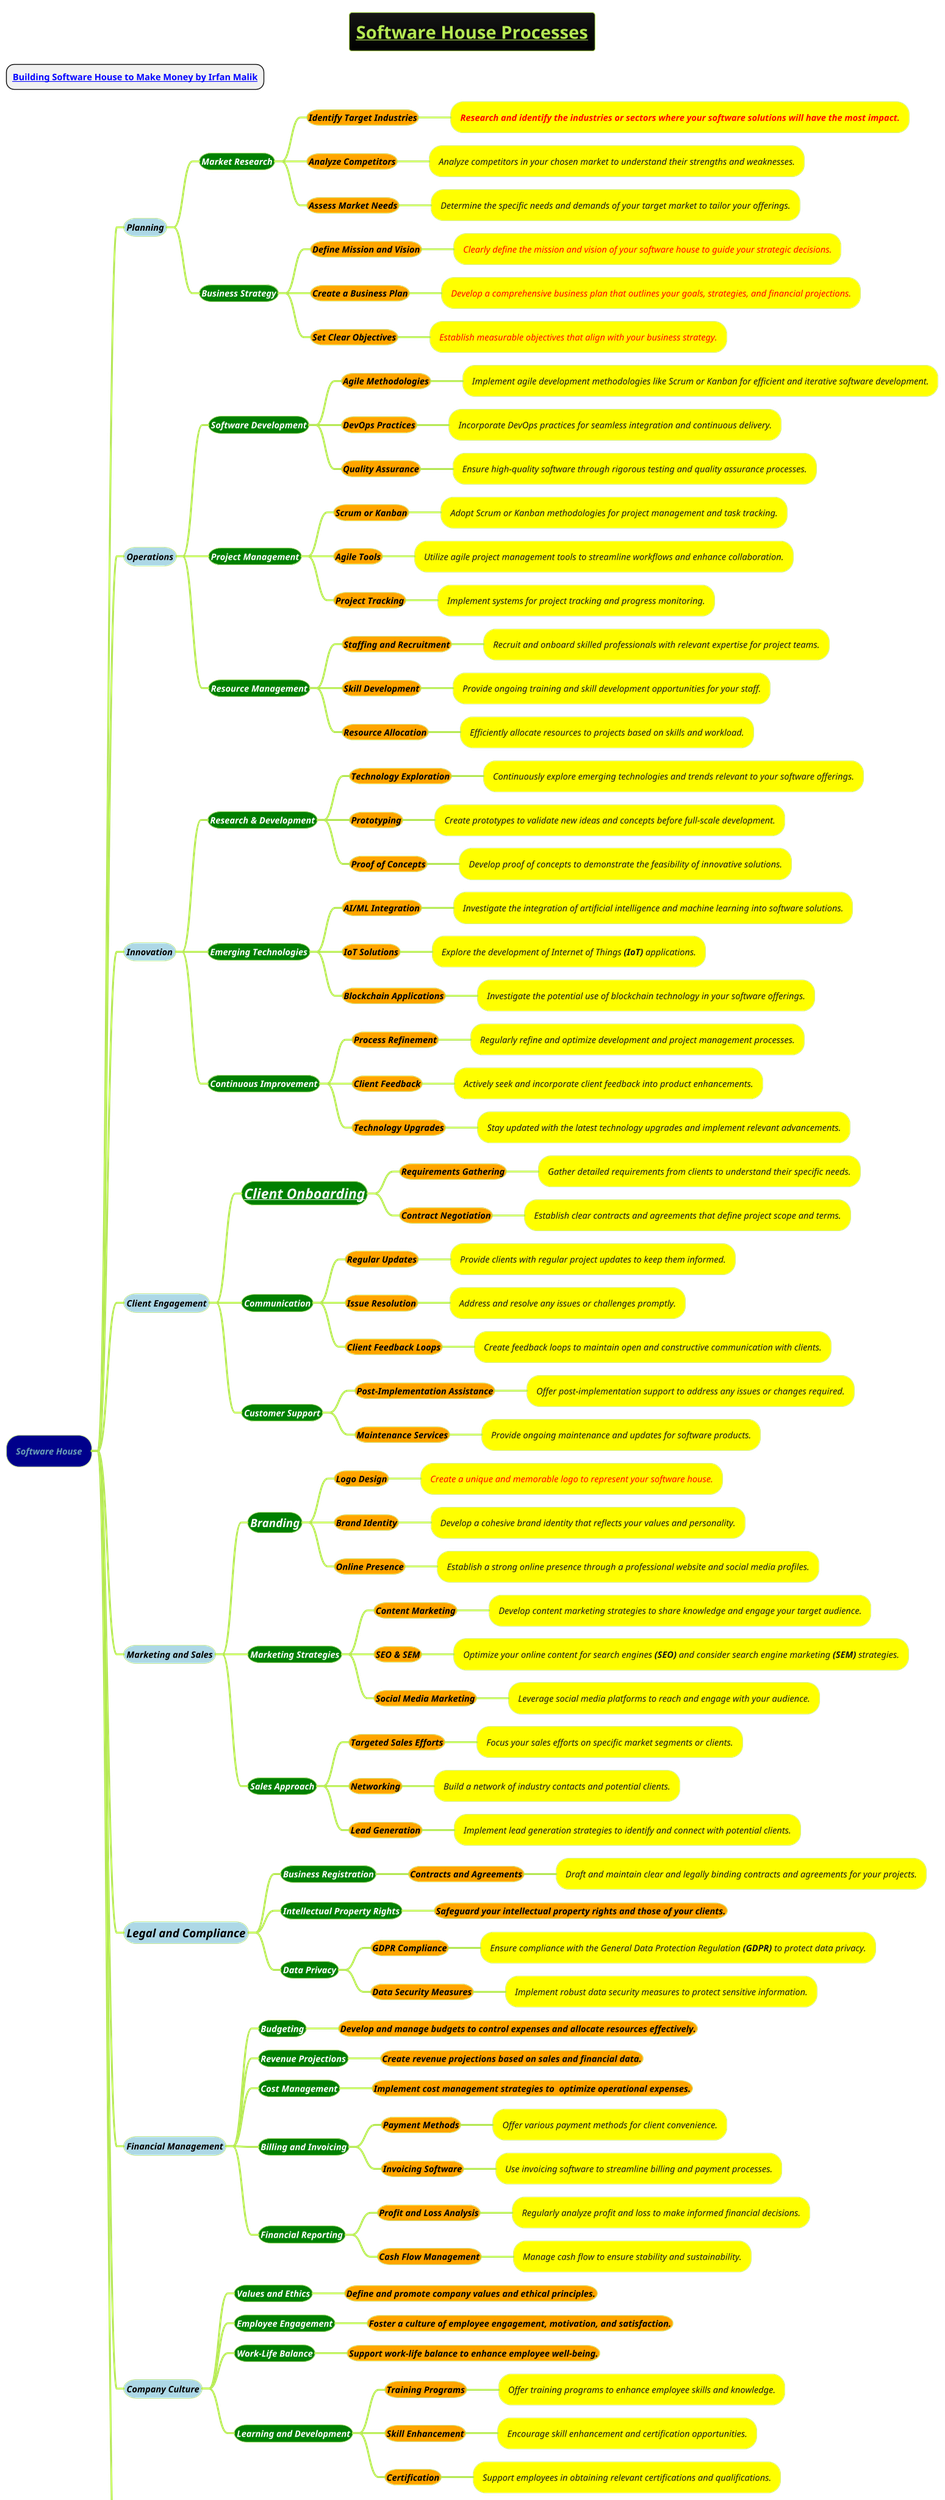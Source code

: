 @startmindmap
title =__Software House Processes__
* **[[https://www.youtube.com/watch?v=YSs4r95C_Dc&ab_channel=IrfanMalik Building Software House to Make Money by Irfan Malik]]**
!theme hacker

*[#darkblue] ====<size:14>Software House
**[#lightblue] ====<size:14><color #black>Planning
***[#green] ====<size:14><color #white>**Market Research**
****[#orange] ====<size:14><color #black>**Identify Target Industries**
*****[#yellow] ====<size:14><color #red>**Research and identify the industries or sectors where your software solutions will have the most impact.**
****[#orange] ====<size:14><color #black>**Analyze Competitors**
*****[#yellow] ====<size:14>Analyze competitors in your chosen market to understand their strengths and weaknesses.
****[#orange] ====<size:14><color #black>**Assess Market Needs**
*****[#yellow] ====<size:14>Determine the specific needs and demands of your target market to tailor your offerings.

***[#green] ====<size:14><color #white>**Business Strategy**
****[#orange] ====<size:14><color #black>**Define Mission and Vision**
*****[#yellow] ====<size:14><color #red>Clearly define the mission and vision of your software house to guide your strategic decisions.
****[#orange] ====<size:14><color #black>**Create a Business Plan**
*****[#yellow] ====<size:14><color #red>Develop a comprehensive business plan that outlines your goals, strategies, and financial projections.
****[#orange] ====<size:14><color #black>**Set Clear Objectives**
*****[#yellow] ====<size:14><color #red>Establish measurable objectives that align with your business strategy.

**[#lightblue] ====<size:14><color #black>Operations
***[#green] ====<size:14><color #white>**Software Development**
****[#orange] ====<size:14><color #black>**Agile Methodologies**
*****[#yellow] ====<size:14>Implement agile development methodologies like Scrum or Kanban for efficient and iterative software development.
****[#orange] ====<size:14><color #black>**DevOps Practices**
*****[#yellow] ====<size:14>Incorporate DevOps practices for seamless integration and continuous delivery.
****[#orange] ====<size:14><color #black>**Quality Assurance**
*****[#yellow] ====<size:14>Ensure high-quality software through rigorous testing and quality assurance processes.

***[#green] ====<size:14><color #white>**Project Management**
****[#orange] ====<size:14><color #black>**Scrum or Kanban**
*****[#yellow] ====<size:14>Adopt Scrum or Kanban methodologies for project management and task tracking.
****[#orange] ====<size:14><color #black>**Agile Tools**
*****[#yellow] ====<size:14>Utilize agile project management tools to streamline workflows and enhance collaboration.
****[#orange] ====<size:14><color #black>**Project Tracking**
*****[#yellow] ====<size:14>Implement systems for project tracking and progress monitoring.

***[#green] ====<size:14><color #white>**Resource Management**
****[#orange] ====<size:14><color #black>**Staffing and Recruitment**
*****[#yellow] ====<size:14>Recruit and onboard skilled professionals with relevant expertise for project teams.
****[#orange] ====<size:14><color #black>**Skill Development**
*****[#yellow] ====<size:14>Provide ongoing training and skill development opportunities for your staff.
****[#orange] ====<size:14><color #black>**Resource Allocation**
*****[#yellow] ====<size:14>Efficiently allocate resources to projects based on skills and workload.

**[#lightblue] ====<size:14><color #black>Innovation
***[#green] ====<size:14><color #white>**Research & Development**
****[#orange] ====<size:14><color #black>**Technology Exploration**
*****[#yellow] ====<size:14>Continuously explore emerging technologies and trends relevant to your software offerings.
****[#orange] ====<size:14><color #black>**Prototyping**
*****[#yellow] ====<size:14>Create prototypes to validate new ideas and concepts before full-scale development.
****[#orange] ====<size:14><color #black>**Proof of Concepts**
*****[#yellow] ====<size:14>Develop proof of concepts to demonstrate the feasibility of innovative solutions.

***[#green] ====<size:14><color #white>**Emerging Technologies**
****[#orange] ====<size:14><color #black>**AI/ML Integration**
*****[#yellow] ====<size:14>Investigate the integration of artificial intelligence and machine learning into software solutions.
****[#orange] ====<size:14><color #black>**IoT Solutions**
*****[#yellow] ====<size:14>Explore the development of Internet of Things **(IoT)** applications.
****[#orange] ====<size:14><color #black>**Blockchain Applications**
*****[#yellow] ====<size:14>Investigate the potential use of blockchain technology in your software offerings.

***[#green] ====<size:14><color #white>**Continuous Improvement**
****[#orange] ====<size:14><color #black>**Process Refinement**
*****[#yellow] ====<size:14>Regularly refine and optimize development and project management processes.
****[#orange] ====<size:14><color #black>**Client Feedback**
*****[#yellow] ====<size:14>Actively seek and incorporate client feedback into product enhancements.
****[#orange] ====<size:14><color #black>**Technology Upgrades**
*****[#yellow] ====<size:14>Stay updated with the latest technology upgrades and implement relevant advancements.

**[#lightblue] ====<size:14><color #black>Client Engagement
***[#green] ====<size:22><color #white>**[[../1-business-analyst/client-management/2-types-of-client.puml Client Onboarding]]**
****[#orange] ====<size:14><color #black>**Requirements Gathering**
*****[#yellow] ====<size:14>Gather detailed requirements from clients to understand their specific needs.
****[#orange] ====<size:14><color #black>**Contract Negotiation**
*****[#yellow] ====<size:14>Establish clear contracts and agreements that define project scope and terms.

***[#green] ====<size:14><color #white>**Communication**
****[#orange] ====<size:14><color #black>**Regular Updates**
*****[#yellow] ====<size:14>Provide clients with regular project updates to keep them informed.
****[#orange] ====<size:14><color #black>**Issue Resolution**
*****[#yellow] ====<size:14>Address and resolve any issues or challenges promptly.
****[#orange] ====<size:14><color #black>**Client Feedback Loops**
*****[#yellow] ====<size:14>Create feedback loops to maintain open and constructive communication with clients.

***[#green] ====<size:14><color #white>**Customer Support**
****[#orange] ====<size:14><color #black>**Post-Implementation Assistance**
*****[#yellow] ====<size:14>Offer post-implementation support to address any issues or changes required.
****[#orange] ====<size:14><color #black>**Maintenance Services**
*****[#yellow] ====<size:14>Provide ongoing maintenance and updates for software products.

**[#lightblue] ====<size:14><color #black>Marketing and Sales
***[#green] ====<size:18><color #white>**Branding**
****[#orange] ====<size:14><color #black>**Logo Design**
*****[#yellow] ====<size:14><color #red>Create a unique and memorable logo to represent your software house.
****[#orange] ====<size:14><color #black>**Brand Identity**
*****[#yellow] ====<size:14>Develop a cohesive brand identity that reflects your values and personality.
****[#orange] ====<size:14><color #black>**Online Presence**
*****[#yellow] ====<size:14>Establish a strong online presence through a professional website and social media profiles.

***[#green] ====<size:14><color #white>**Marketing Strategies**
****[#orange] ====<size:14><color #black>**Content Marketing**
*****[#yellow] ====<size:14>Develop content marketing strategies to share knowledge and engage your target audience.
****[#orange] ====<size:14><color #black>**SEO & SEM**
*****[#yellow] ====<size:14>Optimize your online content for search engines **(SEO)** and consider search engine marketing **(SEM)** strategies.
****[#orange] ====<size:14><color #black>**Social Media Marketing**
*****[#yellow] ====<size:14>Leverage social media platforms to reach and engage with your audience.

***[#green] ====<size:14><color #white>**Sales Approach**
****[#orange] ====<size:14><color #black>**Targeted Sales Efforts**
*****[#yellow] ====<size:14>Focus your sales efforts on specific market segments or clients.
****[#orange] ====<size:14><color #black>**Networking**
*****[#yellow] ====<size:14>Build a network of industry contacts and potential clients.
****[#orange] ====<size:14><color #black>**Lead Generation**
*****[#yellow] ====<size:14>Implement lead generation strategies to identify and connect with potential clients.

**[#lightblue] ====<size:18><color #black>Legal and Compliance
***[#green] ====<size:14><color #white>**Business Registration**
****[#orange] ====<size:14><color #black>**Contracts and Agreements**
*****[#yellow] ====<size:14>Draft and maintain clear and legally binding contracts and agreements for your projects.
***[#green] ====<size:14><color #white>**Intellectual Property Rights**
****[#orange] ====<size:14><color #black>**Safeguard your intellectual property rights and those of your clients.**

***[#green] ====<size:14><color #white>**Data Privacy**
****[#orange] ====<size:14><color #black>**GDPR Compliance**
*****[#yellow] ====<size:14>Ensure compliance with the General Data Protection Regulation **(GDPR)** to protect data privacy.
****[#orange] ====<size:14><color #black>**Data Security Measures**
*****[#yellow] ====<size:14>Implement robust data security measures to protect sensitive information.

**[#lightblue] ====<size:14><color #black>Financial Management
***[#green] ====<size:14><color #white>**Budgeting**
****[#orange] ====<size:14><color #black>**Develop and manage budgets to control expenses and allocate resources effectively.**
***[#green] ====<size:14><color #white>**Revenue Projections**
****[#orange] ====<size:14><color #black>**Create revenue projections based on sales and financial data.**
***[#green] ====<size:14><color #white>**Cost Management**
****[#orange] ====<size:14><color #black>**Implement cost management strategies to  optimize operational expenses.**

***[#green] ====<size:14><color #white>**Billing and Invoicing**
****[#orange] ====<size:14><color #black>**Payment Methods**
*****[#yellow] ====<size:14>Offer various payment methods for client convenience.
****[#orange] ====<size:14><color #black>**Invoicing Software**
*****[#yellow] ====<size:14>Use invoicing software to streamline billing and payment processes.

***[#green] ====<size:14><color #white>**Financial Reporting**
****[#orange] ====<size:14><color #black>**Profit and Loss Analysis**
*****[#yellow] ====<size:14>Regularly analyze profit and loss to make informed financial decisions.
****[#orange] ====<size:14><color #black>**Cash Flow Management**
*****[#yellow] ====<size:14>Manage cash flow to ensure stability and sustainability.

**[#lightblue] ====<size:14><color #black>Company Culture
***[#green] ====<size:14><color #white>**Values and Ethics**
****[#orange] ====<size:14><color #black>**Define and promote company values and ethical principles.**
***[#green] ====<size:14><color #white>**Employee Engagement**
****[#orange] ====<size:14><color #black>**Foster a culture of employee engagement, motivation, and satisfaction.**
***[#green] ====<size:14><color #white>**Work-Life Balance**
****[#orange] ====<size:14><color #black>**Support work-life balance to enhance employee well-being.**

***[#green] ====<size:14><color #white>**Learning and Development**
****[#orange] ====<size:14><color #black>**Training Programs**
*****[#yellow] ====<size:14>Offer training programs to enhance employee skills and knowledge.
****[#orange] ====<size:14><color #black>**Skill Enhancement**
*****[#yellow] ====<size:14>Encourage skill enhancement and certification opportunities.
****[#orange] ====<size:14><color #black>**Certification**
*****[#yellow] ====<size:14>Support employees in obtaining relevant certifications and qualifications.

**[#lightblue] ====<size:14><color #black>Growth and Expansion
***[#green] ====<size:14><color #white>**Scaling**
****[#orange] ====<size:14><color #black>**Expanding Services**
*****[#yellow] ====<size:14>Consider expanding the range of services offered to diversify revenue streams.
****[#orange] ====<size:14><color #black>**Global Reach**
*****[#yellow] ====<size:14>Explore opportunities for expanding your software house's global presence.

***[#green] ====<size:14><color #white>**Strategic Partnerships**
****[#orange] ====<size:14><color #black>**Alliances**
*****[#yellow] ====<size:14>Form alliances and partnerships with other companies to enhance capabilities.
****[#orange] ====<size:14><color #black>**Collaborations**
*****[#yellow] ====<size:14>Collaborate on projects or initiatives with strategic partners.
****[#orange] ====<size:14><color #black>**Joint Ventures**
*****[#yellow] ====<size:14>Explore joint ventures for specialized projects or market entry.

***[#green] ====<size:14><color #white>**Diversification**
****[#orange] ====<size:14><color #black>**Entering New Markets**
*****[#yellow] ====<size:14>Consider entering new geographical markets or industries.
****[#orange] ====<size:14><color #black>**Exploring Different Industries**
*****[#yellow] ====<size:14>Explore opportunities in industries different from your current focus.

@endmindmap


